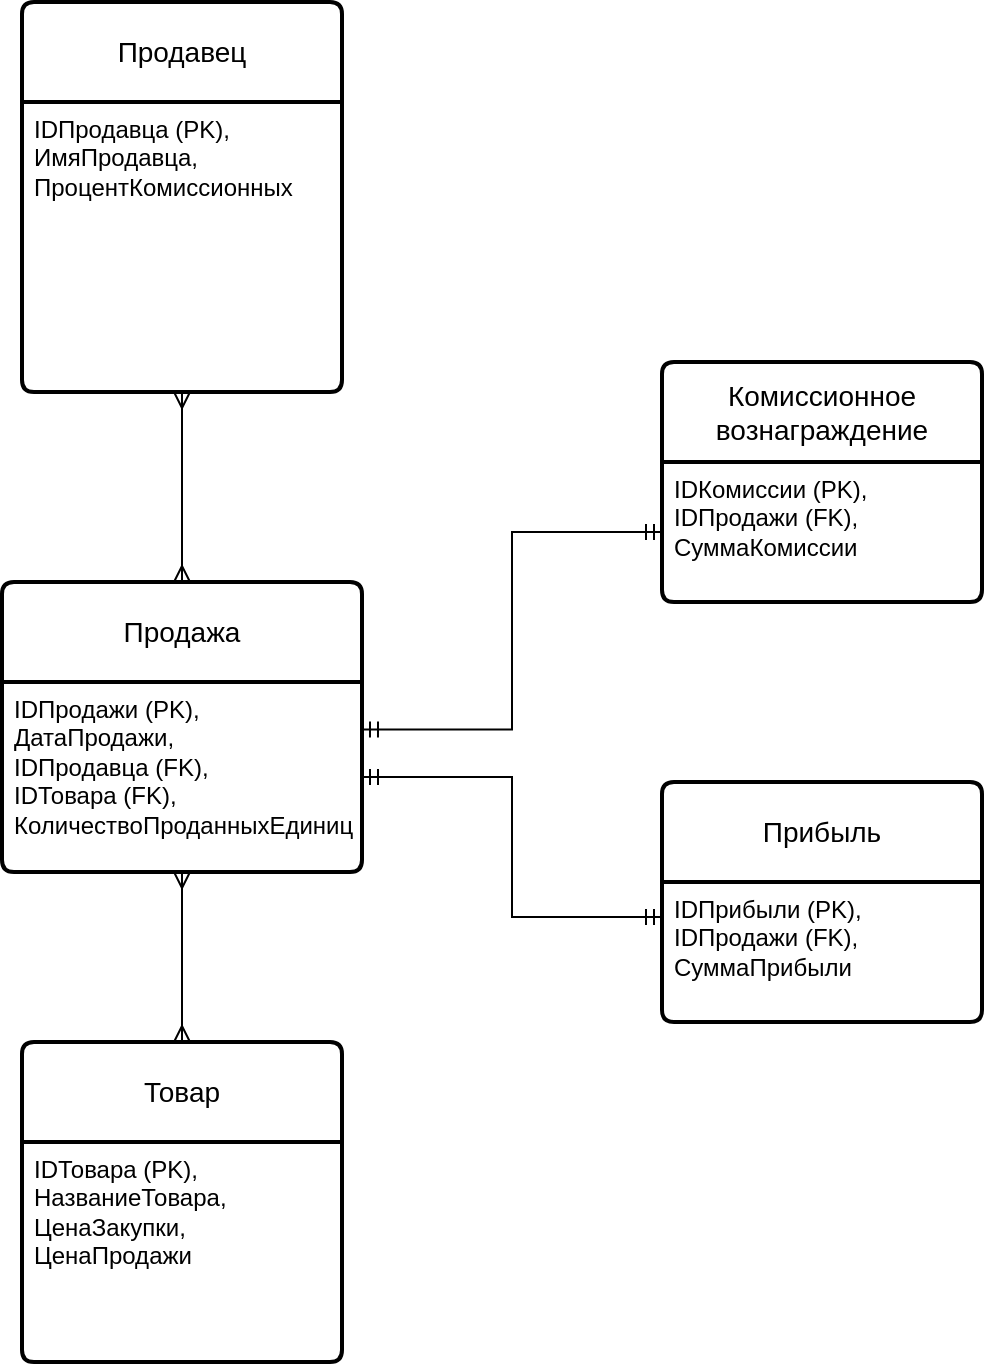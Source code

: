 <mxfile version="21.8.2" type="device">
  <diagram name="Страница — 1" id="Nrh3TIs0oUijX1fJTNYn">
    <mxGraphModel dx="1062" dy="723" grid="1" gridSize="10" guides="1" tooltips="1" connect="1" arrows="1" fold="1" page="1" pageScale="1" pageWidth="827" pageHeight="1169" math="0" shadow="0">
      <root>
        <mxCell id="0" />
        <mxCell id="1" parent="0" />
        <mxCell id="r8Nsh55Wo7BVCNhZFHVN-41" value="Комиссионное вознаграждение" style="swimlane;childLayout=stackLayout;horizontal=1;startSize=50;horizontalStack=0;rounded=1;fontSize=14;fontStyle=0;strokeWidth=2;resizeParent=0;resizeLast=1;shadow=0;dashed=0;align=center;arcSize=4;whiteSpace=wrap;html=1;" parent="1" vertex="1">
          <mxGeometry x="530" y="360" width="160" height="120" as="geometry" />
        </mxCell>
        <mxCell id="r8Nsh55Wo7BVCNhZFHVN-42" value="IDКомиссии (PK), &lt;br&gt;IDПродажи (FK), &lt;br&gt;СуммаКомиссии" style="align=left;strokeColor=none;fillColor=none;spacingLeft=4;fontSize=12;verticalAlign=top;resizable=0;rotatable=0;part=1;html=1;" parent="r8Nsh55Wo7BVCNhZFHVN-41" vertex="1">
          <mxGeometry y="50" width="160" height="70" as="geometry" />
        </mxCell>
        <mxCell id="r8Nsh55Wo7BVCNhZFHVN-43" value="Товар" style="swimlane;childLayout=stackLayout;horizontal=1;startSize=50;horizontalStack=0;rounded=1;fontSize=14;fontStyle=0;strokeWidth=2;resizeParent=0;resizeLast=1;shadow=0;dashed=0;align=center;arcSize=4;whiteSpace=wrap;html=1;" parent="1" vertex="1">
          <mxGeometry x="210" y="700" width="160" height="160" as="geometry" />
        </mxCell>
        <mxCell id="r8Nsh55Wo7BVCNhZFHVN-44" value="IDТовара (PK), &lt;br&gt;НазваниеТовара, &lt;br&gt;ЦенаЗакупки, &lt;br&gt;ЦенаПродажи" style="align=left;strokeColor=none;fillColor=none;spacingLeft=4;fontSize=12;verticalAlign=top;resizable=0;rotatable=0;part=1;html=1;" parent="r8Nsh55Wo7BVCNhZFHVN-43" vertex="1">
          <mxGeometry y="50" width="160" height="110" as="geometry" />
        </mxCell>
        <mxCell id="reTYHR-SfFVmuJAN4zLe-6" style="edgeStyle=orthogonalEdgeStyle;rounded=0;orthogonalLoop=1;jettySize=auto;html=1;exitX=0.5;exitY=0;exitDx=0;exitDy=0;entryX=0.5;entryY=1;entryDx=0;entryDy=0;endArrow=ERmany;endFill=0;startArrow=ERmany;startFill=0;" edge="1" parent="1" source="r8Nsh55Wo7BVCNhZFHVN-45" target="r8Nsh55Wo7BVCNhZFHVN-48">
          <mxGeometry relative="1" as="geometry" />
        </mxCell>
        <mxCell id="r8Nsh55Wo7BVCNhZFHVN-45" value="Продажа" style="swimlane;childLayout=stackLayout;horizontal=1;startSize=50;horizontalStack=0;rounded=1;fontSize=14;fontStyle=0;strokeWidth=2;resizeParent=0;resizeLast=1;shadow=0;dashed=0;align=center;arcSize=4;whiteSpace=wrap;html=1;" parent="1" vertex="1">
          <mxGeometry x="200" y="470" width="180" height="145" as="geometry" />
        </mxCell>
        <mxCell id="r8Nsh55Wo7BVCNhZFHVN-46" value="IDПродажи (PK), &lt;br&gt;ДатаПродажи, &lt;br&gt;IDПродавца (FK), &lt;br&gt;IDТовара (FK), &lt;br&gt;КоличествоПроданныхЕдиниц" style="align=left;strokeColor=none;fillColor=none;spacingLeft=4;fontSize=12;verticalAlign=top;resizable=0;rotatable=0;part=1;html=1;" parent="r8Nsh55Wo7BVCNhZFHVN-45" vertex="1">
          <mxGeometry y="50" width="180" height="95" as="geometry" />
        </mxCell>
        <mxCell id="r8Nsh55Wo7BVCNhZFHVN-47" value="Продавец" style="swimlane;childLayout=stackLayout;horizontal=1;startSize=50;horizontalStack=0;rounded=1;fontSize=14;fontStyle=0;strokeWidth=2;resizeParent=0;resizeLast=1;shadow=0;dashed=0;align=center;arcSize=4;whiteSpace=wrap;html=1;" parent="1" vertex="1">
          <mxGeometry x="210" y="180" width="160" height="195" as="geometry" />
        </mxCell>
        <mxCell id="r8Nsh55Wo7BVCNhZFHVN-48" value="IDПродавца (PK), &lt;br&gt;ИмяПродавца, &lt;br&gt;ПроцентКомиссионных" style="align=left;strokeColor=none;fillColor=none;spacingLeft=4;fontSize=12;verticalAlign=top;resizable=0;rotatable=0;part=1;html=1;" parent="r8Nsh55Wo7BVCNhZFHVN-47" vertex="1">
          <mxGeometry y="50" width="160" height="145" as="geometry" />
        </mxCell>
        <mxCell id="reTYHR-SfFVmuJAN4zLe-1" value="Прибыль" style="swimlane;childLayout=stackLayout;horizontal=1;startSize=50;horizontalStack=0;rounded=1;fontSize=14;fontStyle=0;strokeWidth=2;resizeParent=0;resizeLast=1;shadow=0;dashed=0;align=center;arcSize=4;whiteSpace=wrap;html=1;" vertex="1" parent="1">
          <mxGeometry x="530" y="570" width="160" height="120" as="geometry" />
        </mxCell>
        <mxCell id="reTYHR-SfFVmuJAN4zLe-2" value="IDПрибыли (PK), &lt;br&gt;IDПродажи (FK), &lt;br&gt;СуммаПрибыли" style="align=left;strokeColor=none;fillColor=none;spacingLeft=4;fontSize=12;verticalAlign=top;resizable=0;rotatable=0;part=1;html=1;" vertex="1" parent="reTYHR-SfFVmuJAN4zLe-1">
          <mxGeometry y="50" width="160" height="70" as="geometry" />
        </mxCell>
        <mxCell id="reTYHR-SfFVmuJAN4zLe-7" style="edgeStyle=orthogonalEdgeStyle;rounded=0;orthogonalLoop=1;jettySize=auto;html=1;exitX=0.5;exitY=1;exitDx=0;exitDy=0;entryX=0.5;entryY=0;entryDx=0;entryDy=0;endArrow=ERmany;endFill=0;startArrow=ERmany;startFill=0;" edge="1" parent="1" source="r8Nsh55Wo7BVCNhZFHVN-46" target="r8Nsh55Wo7BVCNhZFHVN-43">
          <mxGeometry relative="1" as="geometry" />
        </mxCell>
        <mxCell id="reTYHR-SfFVmuJAN4zLe-8" style="edgeStyle=orthogonalEdgeStyle;rounded=0;orthogonalLoop=1;jettySize=auto;html=1;exitX=0;exitY=0.25;exitDx=0;exitDy=0;entryX=1;entryY=0.5;entryDx=0;entryDy=0;endArrow=ERmandOne;endFill=0;startArrow=ERmandOne;startFill=0;" edge="1" parent="1" source="reTYHR-SfFVmuJAN4zLe-2" target="r8Nsh55Wo7BVCNhZFHVN-46">
          <mxGeometry relative="1" as="geometry" />
        </mxCell>
        <mxCell id="reTYHR-SfFVmuJAN4zLe-9" style="edgeStyle=orthogonalEdgeStyle;rounded=0;orthogonalLoop=1;jettySize=auto;html=1;exitX=0;exitY=0.5;exitDx=0;exitDy=0;entryX=1;entryY=0.25;entryDx=0;entryDy=0;endArrow=ERmandOne;endFill=0;startArrow=ERmandOne;startFill=0;" edge="1" parent="1" source="r8Nsh55Wo7BVCNhZFHVN-42" target="r8Nsh55Wo7BVCNhZFHVN-46">
          <mxGeometry relative="1" as="geometry" />
        </mxCell>
      </root>
    </mxGraphModel>
  </diagram>
</mxfile>
